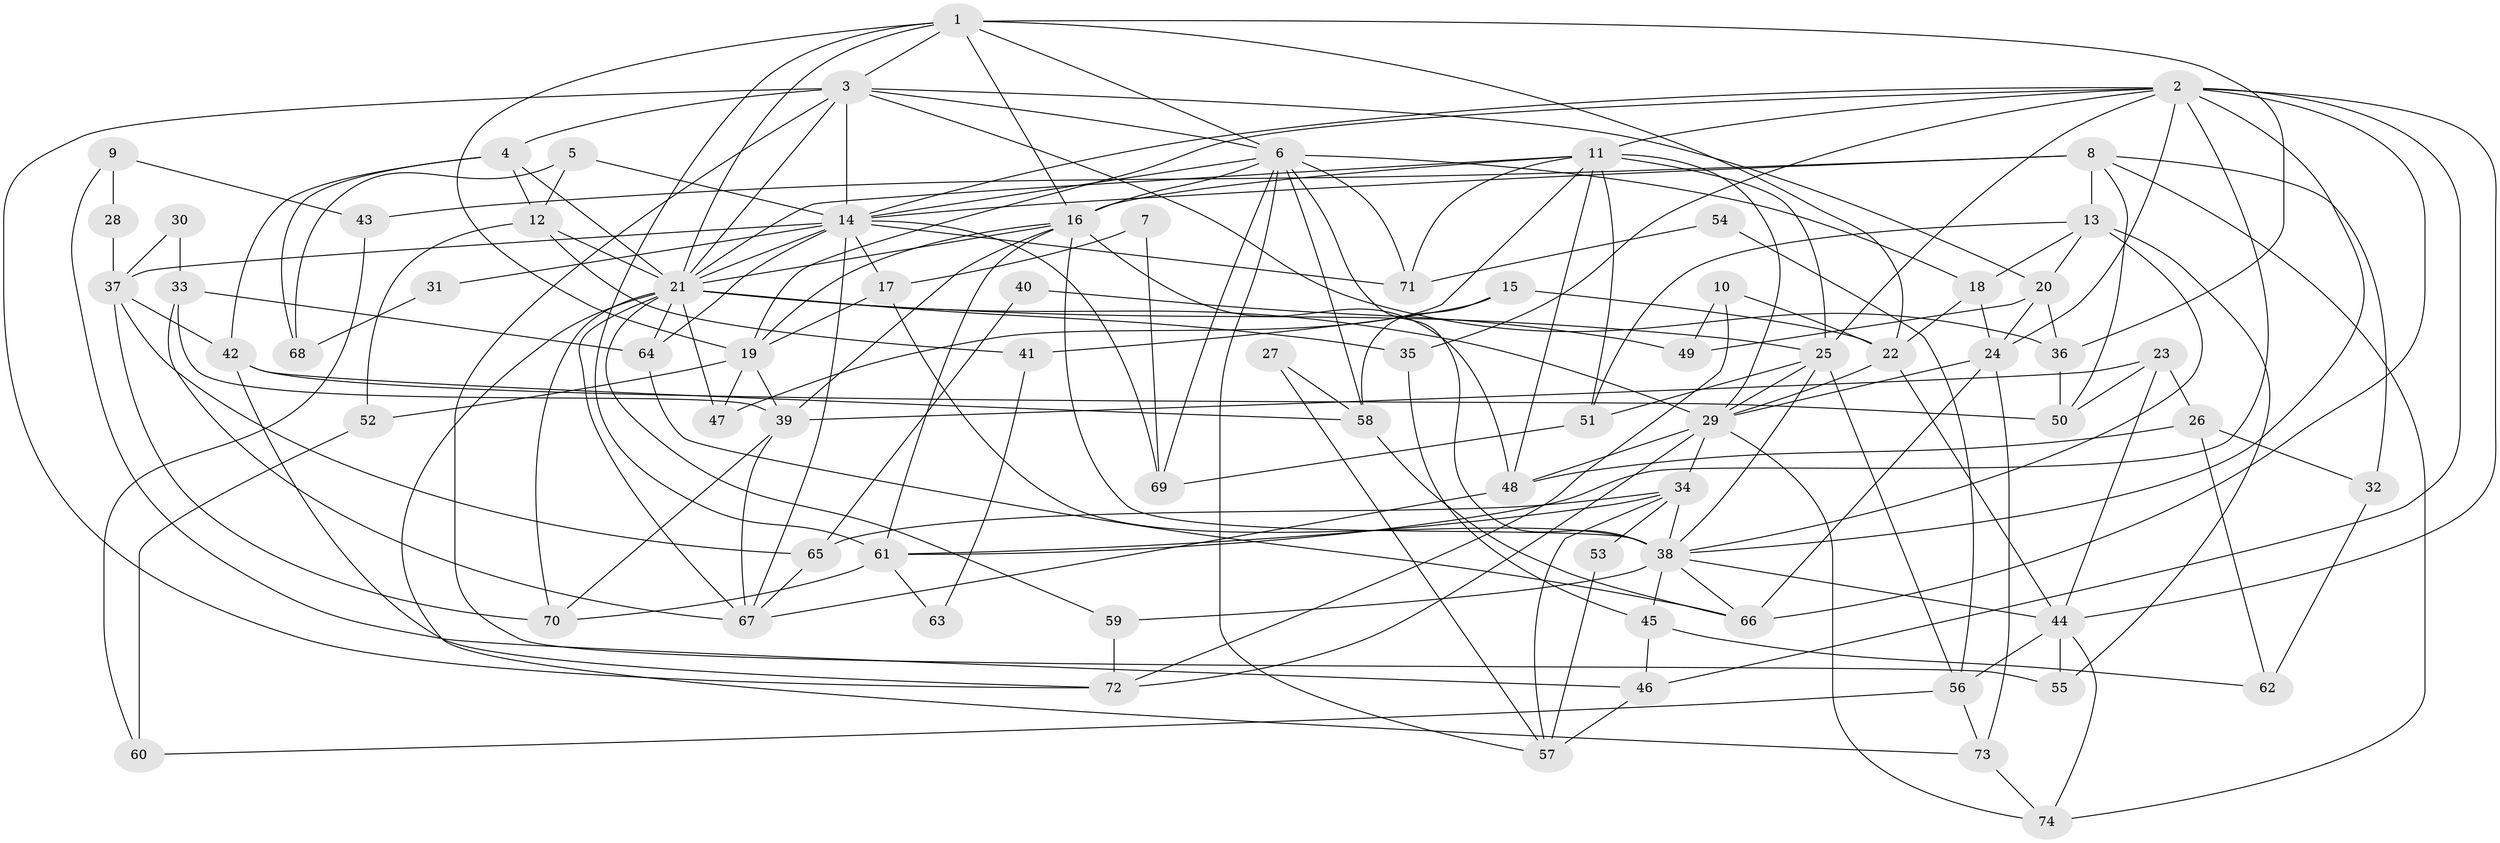 // original degree distribution, {4: 0.27049180327868855, 3: 0.2786885245901639, 2: 0.09836065573770492, 5: 0.2540983606557377, 6: 0.08196721311475409, 8: 0.00819672131147541, 7: 0.00819672131147541}
// Generated by graph-tools (version 1.1) at 2025/51/03/04/25 22:51:07]
// undirected, 74 vertices, 182 edges
graph export_dot {
  node [color=gray90,style=filled];
  1;
  2;
  3;
  4;
  5;
  6;
  7;
  8;
  9;
  10;
  11;
  12;
  13;
  14;
  15;
  16;
  17;
  18;
  19;
  20;
  21;
  22;
  23;
  24;
  25;
  26;
  27;
  28;
  29;
  30;
  31;
  32;
  33;
  34;
  35;
  36;
  37;
  38;
  39;
  40;
  41;
  42;
  43;
  44;
  45;
  46;
  47;
  48;
  49;
  50;
  51;
  52;
  53;
  54;
  55;
  56;
  57;
  58;
  59;
  60;
  61;
  62;
  63;
  64;
  65;
  66;
  67;
  68;
  69;
  70;
  71;
  72;
  73;
  74;
  1 -- 3 [weight=1.0];
  1 -- 6 [weight=1.0];
  1 -- 16 [weight=1.0];
  1 -- 19 [weight=1.0];
  1 -- 21 [weight=1.0];
  1 -- 22 [weight=1.0];
  1 -- 36 [weight=1.0];
  1 -- 61 [weight=1.0];
  2 -- 11 [weight=1.0];
  2 -- 14 [weight=1.0];
  2 -- 19 [weight=1.0];
  2 -- 24 [weight=1.0];
  2 -- 25 [weight=1.0];
  2 -- 35 [weight=1.0];
  2 -- 38 [weight=1.0];
  2 -- 44 [weight=1.0];
  2 -- 46 [weight=1.0];
  2 -- 61 [weight=1.0];
  2 -- 66 [weight=2.0];
  3 -- 4 [weight=1.0];
  3 -- 6 [weight=1.0];
  3 -- 14 [weight=1.0];
  3 -- 20 [weight=1.0];
  3 -- 21 [weight=1.0];
  3 -- 36 [weight=1.0];
  3 -- 55 [weight=1.0];
  3 -- 72 [weight=1.0];
  4 -- 12 [weight=1.0];
  4 -- 21 [weight=1.0];
  4 -- 42 [weight=1.0];
  4 -- 68 [weight=1.0];
  5 -- 12 [weight=1.0];
  5 -- 14 [weight=1.0];
  5 -- 68 [weight=1.0];
  6 -- 14 [weight=1.0];
  6 -- 16 [weight=1.0];
  6 -- 18 [weight=1.0];
  6 -- 38 [weight=1.0];
  6 -- 57 [weight=1.0];
  6 -- 58 [weight=1.0];
  6 -- 69 [weight=1.0];
  6 -- 71 [weight=1.0];
  7 -- 17 [weight=1.0];
  7 -- 69 [weight=1.0];
  8 -- 13 [weight=1.0];
  8 -- 14 [weight=1.0];
  8 -- 32 [weight=1.0];
  8 -- 43 [weight=1.0];
  8 -- 50 [weight=1.0];
  8 -- 74 [weight=1.0];
  9 -- 28 [weight=1.0];
  9 -- 43 [weight=1.0];
  9 -- 46 [weight=1.0];
  10 -- 22 [weight=1.0];
  10 -- 49 [weight=1.0];
  10 -- 72 [weight=1.0];
  11 -- 16 [weight=1.0];
  11 -- 21 [weight=1.0];
  11 -- 25 [weight=2.0];
  11 -- 29 [weight=1.0];
  11 -- 47 [weight=1.0];
  11 -- 48 [weight=1.0];
  11 -- 51 [weight=1.0];
  11 -- 71 [weight=2.0];
  12 -- 21 [weight=1.0];
  12 -- 41 [weight=1.0];
  12 -- 52 [weight=1.0];
  13 -- 18 [weight=1.0];
  13 -- 20 [weight=1.0];
  13 -- 38 [weight=2.0];
  13 -- 51 [weight=1.0];
  13 -- 55 [weight=1.0];
  14 -- 17 [weight=1.0];
  14 -- 21 [weight=1.0];
  14 -- 31 [weight=1.0];
  14 -- 37 [weight=1.0];
  14 -- 64 [weight=1.0];
  14 -- 67 [weight=1.0];
  14 -- 69 [weight=1.0];
  14 -- 71 [weight=1.0];
  15 -- 22 [weight=1.0];
  15 -- 41 [weight=1.0];
  15 -- 58 [weight=1.0];
  16 -- 19 [weight=1.0];
  16 -- 21 [weight=1.0];
  16 -- 38 [weight=3.0];
  16 -- 39 [weight=1.0];
  16 -- 48 [weight=1.0];
  16 -- 61 [weight=1.0];
  17 -- 19 [weight=1.0];
  17 -- 38 [weight=2.0];
  18 -- 22 [weight=1.0];
  18 -- 24 [weight=1.0];
  19 -- 39 [weight=1.0];
  19 -- 47 [weight=1.0];
  19 -- 52 [weight=1.0];
  20 -- 24 [weight=1.0];
  20 -- 36 [weight=1.0];
  20 -- 49 [weight=1.0];
  21 -- 25 [weight=2.0];
  21 -- 29 [weight=1.0];
  21 -- 35 [weight=1.0];
  21 -- 47 [weight=1.0];
  21 -- 59 [weight=2.0];
  21 -- 64 [weight=1.0];
  21 -- 67 [weight=1.0];
  21 -- 70 [weight=1.0];
  21 -- 73 [weight=1.0];
  22 -- 29 [weight=1.0];
  22 -- 44 [weight=1.0];
  23 -- 26 [weight=1.0];
  23 -- 39 [weight=1.0];
  23 -- 44 [weight=1.0];
  23 -- 50 [weight=1.0];
  24 -- 29 [weight=1.0];
  24 -- 66 [weight=1.0];
  24 -- 73 [weight=1.0];
  25 -- 29 [weight=1.0];
  25 -- 38 [weight=2.0];
  25 -- 51 [weight=1.0];
  25 -- 56 [weight=1.0];
  26 -- 32 [weight=1.0];
  26 -- 48 [weight=1.0];
  26 -- 62 [weight=1.0];
  27 -- 57 [weight=1.0];
  27 -- 58 [weight=1.0];
  28 -- 37 [weight=1.0];
  29 -- 34 [weight=1.0];
  29 -- 48 [weight=1.0];
  29 -- 72 [weight=1.0];
  29 -- 74 [weight=1.0];
  30 -- 33 [weight=1.0];
  30 -- 37 [weight=1.0];
  31 -- 68 [weight=1.0];
  32 -- 62 [weight=1.0];
  33 -- 39 [weight=1.0];
  33 -- 64 [weight=1.0];
  33 -- 67 [weight=1.0];
  34 -- 38 [weight=1.0];
  34 -- 53 [weight=1.0];
  34 -- 57 [weight=1.0];
  34 -- 61 [weight=1.0];
  34 -- 65 [weight=1.0];
  35 -- 45 [weight=1.0];
  36 -- 50 [weight=1.0];
  37 -- 42 [weight=1.0];
  37 -- 65 [weight=1.0];
  37 -- 70 [weight=1.0];
  38 -- 44 [weight=1.0];
  38 -- 45 [weight=1.0];
  38 -- 59 [weight=2.0];
  38 -- 66 [weight=1.0];
  39 -- 67 [weight=1.0];
  39 -- 70 [weight=1.0];
  40 -- 49 [weight=1.0];
  40 -- 65 [weight=1.0];
  41 -- 63 [weight=1.0];
  42 -- 50 [weight=1.0];
  42 -- 58 [weight=1.0];
  42 -- 72 [weight=1.0];
  43 -- 60 [weight=1.0];
  44 -- 55 [weight=1.0];
  44 -- 56 [weight=1.0];
  44 -- 74 [weight=1.0];
  45 -- 46 [weight=1.0];
  45 -- 62 [weight=1.0];
  46 -- 57 [weight=1.0];
  48 -- 67 [weight=1.0];
  51 -- 69 [weight=1.0];
  52 -- 60 [weight=1.0];
  53 -- 57 [weight=1.0];
  54 -- 56 [weight=1.0];
  54 -- 71 [weight=1.0];
  56 -- 60 [weight=1.0];
  56 -- 73 [weight=1.0];
  58 -- 66 [weight=1.0];
  59 -- 72 [weight=1.0];
  61 -- 63 [weight=1.0];
  61 -- 70 [weight=1.0];
  64 -- 66 [weight=1.0];
  65 -- 67 [weight=1.0];
  73 -- 74 [weight=1.0];
}
